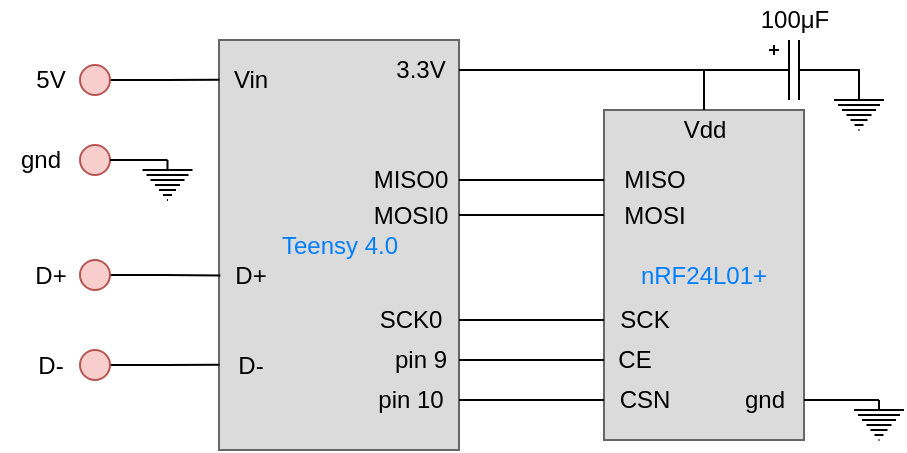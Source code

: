 <mxfile version="14.6.13" type="device"><diagram id="3bfLOZuhOCqwedGYhLki" name="Page-1"><mxGraphModel dx="750" dy="651" grid="1" gridSize="10" guides="1" tooltips="1" connect="1" arrows="1" fold="1" page="1" pageScale="1" pageWidth="850" pageHeight="1100" math="0" shadow="0"><root><mxCell id="0"/><mxCell id="1" parent="0"/><mxCell id="SLjoavYJv7U1EhsGJixM-14" value="5V" style="text;html=1;align=center;verticalAlign=middle;resizable=0;points=[];autosize=1;strokeColor=none;" parent="1" vertex="1"><mxGeometry x="388" y="335" width="30" height="20" as="geometry"/></mxCell><mxCell id="SLjoavYJv7U1EhsGJixM-17" value="Teensy 4.0" style="rounded=0;whiteSpace=wrap;html=1;strokeColor=#666666;fillColor=#DBDBDB;fontColor=#007FFF;" parent="1" vertex="1"><mxGeometry x="487.5" y="325" width="120" height="205" as="geometry"/></mxCell><mxCell id="SLjoavYJv7U1EhsGJixM-20" value="Vin" style="text;html=1;align=center;verticalAlign=middle;resizable=0;points=[];autosize=1;strokeColor=none;" parent="1" vertex="1"><mxGeometry x="487.5" y="335" width="30" height="20" as="geometry"/></mxCell><mxCell id="0ntg6X1GoiLsDYdqZUFI-3" style="edgeStyle=orthogonalEdgeStyle;rounded=0;orthogonalLoop=1;jettySize=auto;html=1;exitX=1;exitY=0.5;exitDx=0;exitDy=0;entryX=0.008;entryY=0.495;entryDx=0;entryDy=0;entryPerimeter=0;endArrow=none;endFill=0;" edge="1" parent="1" source="SLjoavYJv7U1EhsGJixM-43" target="SLjoavYJv7U1EhsGJixM-20"><mxGeometry relative="1" as="geometry"/></mxCell><mxCell id="SLjoavYJv7U1EhsGJixM-43" value="" style="verticalLabelPosition=bottom;shadow=0;dashed=0;align=center;html=1;verticalAlign=top;strokeWidth=1;shape=ellipse;perimeter=ellipsePerimeter;fillColor=#f8cecc;strokeColor=#b85450;" parent="1" vertex="1"><mxGeometry x="418" y="337.5" width="15" height="15" as="geometry"/></mxCell><mxCell id="SLjoavYJv7U1EhsGJixM-50" value="" style="verticalLabelPosition=bottom;shadow=0;dashed=0;align=center;html=1;verticalAlign=top;strokeWidth=1;shape=ellipse;perimeter=ellipsePerimeter;fillColor=#f8cecc;strokeColor=#b85450;" parent="1" vertex="1"><mxGeometry x="418" y="377.5" width="15" height="15" as="geometry"/></mxCell><mxCell id="SLjoavYJv7U1EhsGJixM-51" value="gnd" style="text;html=1;align=center;verticalAlign=middle;resizable=0;points=[];autosize=1;strokeColor=none;" parent="1" vertex="1"><mxGeometry x="378" y="375" width="40" height="20" as="geometry"/></mxCell><mxCell id="SLjoavYJv7U1EhsGJixM-54" style="edgeStyle=orthogonalEdgeStyle;rounded=0;orthogonalLoop=1;jettySize=auto;html=1;exitX=0.5;exitY=0;exitDx=0;exitDy=0;exitPerimeter=0;entryX=1;entryY=0.5;entryDx=0;entryDy=0;endArrow=none;endFill=0;" parent="1" source="SLjoavYJv7U1EhsGJixM-52" target="SLjoavYJv7U1EhsGJixM-50" edge="1"><mxGeometry relative="1" as="geometry"><Array as="points"><mxPoint x="461.75" y="385.5"/></Array></mxGeometry></mxCell><mxCell id="SLjoavYJv7U1EhsGJixM-52" value="" style="pointerEvents=1;verticalLabelPosition=bottom;shadow=0;dashed=0;align=center;html=1;verticalAlign=top;shape=mxgraph.electrical.signal_sources.protective_earth;direction=east;" parent="1" vertex="1"><mxGeometry x="449.25" y="385" width="25" height="20" as="geometry"/></mxCell><mxCell id="0ntg6X1GoiLsDYdqZUFI-14" style="edgeStyle=orthogonalEdgeStyle;rounded=0;orthogonalLoop=1;jettySize=auto;html=1;endArrow=none;endFill=0;" edge="1" parent="1" source="SLjoavYJv7U1EhsGJixM-55"><mxGeometry relative="1" as="geometry"><mxPoint x="730" y="340.0" as="targetPoint"/></mxGeometry></mxCell><mxCell id="SLjoavYJv7U1EhsGJixM-55" value="3.3V" style="text;html=1;align=center;verticalAlign=middle;resizable=0;points=[];autosize=1;strokeColor=none;" parent="1" vertex="1"><mxGeometry x="567.5" y="330" width="40" height="20" as="geometry"/></mxCell><mxCell id="SLjoavYJv7U1EhsGJixM-94" value="&lt;font&gt;nRF24L01+&lt;/font&gt;" style="rounded=0;whiteSpace=wrap;html=1;strokeColor=#666666;fillColor=#DBDBDB;fontColor=#007FFF;" parent="1" vertex="1"><mxGeometry x="680" y="360" width="100" height="165" as="geometry"/></mxCell><mxCell id="SLjoavYJv7U1EhsGJixM-99" value="CSN" style="text;html=1;align=center;verticalAlign=middle;resizable=0;points=[];autosize=1;strokeColor=none;fontSize=12;fontColor=#000000;" parent="1" vertex="1"><mxGeometry x="680" y="495" width="40" height="20" as="geometry"/></mxCell><mxCell id="SLjoavYJv7U1EhsGJixM-100" value="CE" style="text;html=1;align=center;verticalAlign=middle;resizable=0;points=[];autosize=1;strokeColor=none;fontSize=12;fontColor=#000000;" parent="1" vertex="1"><mxGeometry x="680" y="475" width="30" height="20" as="geometry"/></mxCell><mxCell id="SLjoavYJv7U1EhsGJixM-101" value="MOSI" style="text;html=1;align=center;verticalAlign=middle;resizable=0;points=[];autosize=1;strokeColor=none;fontSize=12;fontColor=#000000;" parent="1" vertex="1"><mxGeometry x="680" y="402.5" width="50" height="20" as="geometry"/></mxCell><mxCell id="SLjoavYJv7U1EhsGJixM-102" value="MISO" style="text;html=1;align=center;verticalAlign=middle;resizable=0;points=[];autosize=1;strokeColor=none;fontSize=12;fontColor=#000000;" parent="1" vertex="1"><mxGeometry x="680" y="385" width="50" height="20" as="geometry"/></mxCell><mxCell id="SLjoavYJv7U1EhsGJixM-145" style="edgeStyle=orthogonalEdgeStyle;rounded=0;orthogonalLoop=1;jettySize=auto;html=1;fontSize=12;fontColor=#007FFF;endArrow=none;endFill=0;" parent="1" source="SLjoavYJv7U1EhsGJixM-103" edge="1"><mxGeometry relative="1" as="geometry"><mxPoint x="730" y="350" as="targetPoint"/><Array as="points"><mxPoint x="730" y="340"/><mxPoint x="730" y="340"/></Array></mxGeometry></mxCell><mxCell id="SLjoavYJv7U1EhsGJixM-103" value="Vdd" style="text;html=1;align=center;verticalAlign=middle;resizable=0;points=[];autosize=1;strokeColor=none;fontSize=12;fontColor=#000000;" parent="1" vertex="1"><mxGeometry x="710" y="360" width="40" height="20" as="geometry"/></mxCell><mxCell id="SLjoavYJv7U1EhsGJixM-104" value="gnd" style="text;html=1;align=center;verticalAlign=middle;resizable=0;points=[];autosize=1;strokeColor=none;fontSize=12;fontColor=#000000;" parent="1" vertex="1"><mxGeometry x="740" y="495" width="40" height="20" as="geometry"/></mxCell><mxCell id="SLjoavYJv7U1EhsGJixM-105" value="SCK" style="text;html=1;align=center;verticalAlign=middle;resizable=0;points=[];autosize=1;strokeColor=none;fontSize=12;fontColor=#000000;" parent="1" vertex="1"><mxGeometry x="680" y="455" width="40" height="20" as="geometry"/></mxCell><mxCell id="SLjoavYJv7U1EhsGJixM-118" style="edgeStyle=orthogonalEdgeStyle;rounded=0;orthogonalLoop=1;jettySize=auto;html=1;entryX=0;entryY=0.5;entryDx=0;entryDy=0;entryPerimeter=0;fontSize=12;fontColor=#000000;endArrow=none;endFill=0;" parent="1" source="SLjoavYJv7U1EhsGJixM-106" target="SLjoavYJv7U1EhsGJixM-101" edge="1"><mxGeometry relative="1" as="geometry"/></mxCell><mxCell id="SLjoavYJv7U1EhsGJixM-106" value="MOSI0" style="text;html=1;align=center;verticalAlign=middle;resizable=0;points=[];autosize=1;strokeColor=none;fontSize=12;fontColor=#000000;" parent="1" vertex="1"><mxGeometry x="557.5" y="402.5" width="50" height="20" as="geometry"/></mxCell><mxCell id="SLjoavYJv7U1EhsGJixM-117" style="edgeStyle=orthogonalEdgeStyle;rounded=0;orthogonalLoop=1;jettySize=auto;html=1;entryX=0;entryY=0.5;entryDx=0;entryDy=0;entryPerimeter=0;fontSize=12;fontColor=#000000;endArrow=none;endFill=0;" parent="1" source="SLjoavYJv7U1EhsGJixM-107" target="SLjoavYJv7U1EhsGJixM-102" edge="1"><mxGeometry relative="1" as="geometry"/></mxCell><mxCell id="SLjoavYJv7U1EhsGJixM-107" value="MISO0" style="text;html=1;align=center;verticalAlign=middle;resizable=0;points=[];autosize=1;strokeColor=none;fontSize=12;fontColor=#000000;" parent="1" vertex="1"><mxGeometry x="557.5" y="385" width="50" height="20" as="geometry"/></mxCell><mxCell id="SLjoavYJv7U1EhsGJixM-114" style="edgeStyle=orthogonalEdgeStyle;rounded=0;orthogonalLoop=1;jettySize=auto;html=1;entryX=0;entryY=0.5;entryDx=0;entryDy=0;entryPerimeter=0;fontSize=12;fontColor=#000000;endArrow=none;endFill=0;" parent="1" source="SLjoavYJv7U1EhsGJixM-108" target="SLjoavYJv7U1EhsGJixM-105" edge="1"><mxGeometry relative="1" as="geometry"/></mxCell><mxCell id="SLjoavYJv7U1EhsGJixM-108" value="SCK0" style="text;html=1;align=center;verticalAlign=middle;resizable=0;points=[];autosize=1;strokeColor=none;fontSize=12;fontColor=#000000;" parent="1" vertex="1"><mxGeometry x="557.5" y="455" width="50" height="20" as="geometry"/></mxCell><mxCell id="SLjoavYJv7U1EhsGJixM-113" style="edgeStyle=orthogonalEdgeStyle;rounded=0;orthogonalLoop=1;jettySize=auto;html=1;entryX=0;entryY=0.5;entryDx=0;entryDy=0;entryPerimeter=0;fontSize=12;fontColor=#000000;endArrow=none;endFill=0;" parent="1" source="SLjoavYJv7U1EhsGJixM-109" target="SLjoavYJv7U1EhsGJixM-100" edge="1"><mxGeometry relative="1" as="geometry"/></mxCell><mxCell id="SLjoavYJv7U1EhsGJixM-109" value="pin 9" style="text;html=1;align=center;verticalAlign=middle;resizable=0;points=[];autosize=1;strokeColor=none;fontSize=12;fontColor=#000000;" parent="1" vertex="1"><mxGeometry x="567.5" y="475" width="40" height="20" as="geometry"/></mxCell><mxCell id="SLjoavYJv7U1EhsGJixM-112" style="edgeStyle=orthogonalEdgeStyle;rounded=0;orthogonalLoop=1;jettySize=auto;html=1;entryX=0;entryY=0.5;entryDx=0;entryDy=0;entryPerimeter=0;fontSize=12;fontColor=#000000;endArrow=none;endFill=0;" parent="1" source="SLjoavYJv7U1EhsGJixM-110" target="SLjoavYJv7U1EhsGJixM-99" edge="1"><mxGeometry relative="1" as="geometry"/></mxCell><mxCell id="SLjoavYJv7U1EhsGJixM-110" value="pin 10" style="text;html=1;align=center;verticalAlign=middle;resizable=0;points=[];autosize=1;strokeColor=none;fontSize=12;fontColor=#000000;" parent="1" vertex="1"><mxGeometry x="557.5" y="495" width="50" height="20" as="geometry"/></mxCell><mxCell id="SLjoavYJv7U1EhsGJixM-123" style="edgeStyle=orthogonalEdgeStyle;rounded=0;orthogonalLoop=1;jettySize=auto;html=1;exitX=0;exitY=0.5;exitDx=0;exitDy=0;exitPerimeter=0;entryX=0.5;entryY=0;entryDx=0;entryDy=0;entryPerimeter=0;fontSize=12;fontColor=#000000;endArrow=none;endFill=0;" parent="1" source="SLjoavYJv7U1EhsGJixM-120" edge="1"><mxGeometry relative="1" as="geometry"><mxPoint x="730" y="345.0" as="targetPoint"/></mxGeometry></mxCell><mxCell id="SLjoavYJv7U1EhsGJixM-127" style="edgeStyle=orthogonalEdgeStyle;rounded=0;orthogonalLoop=1;jettySize=auto;html=1;exitX=1;exitY=0.5;exitDx=0;exitDy=0;exitPerimeter=0;entryX=0.5;entryY=0;entryDx=0;entryDy=0;entryPerimeter=0;fontSize=12;fontColor=#000000;endArrow=none;endFill=0;" parent="1" source="SLjoavYJv7U1EhsGJixM-120" target="SLjoavYJv7U1EhsGJixM-121" edge="1"><mxGeometry relative="1" as="geometry"/></mxCell><mxCell id="SLjoavYJv7U1EhsGJixM-120" value="" style="pointerEvents=1;verticalLabelPosition=bottom;shadow=0;dashed=0;align=center;html=1;verticalAlign=top;shape=mxgraph.electrical.capacitors.capacitor_5;direction=east;" parent="1" vertex="1"><mxGeometry x="750" y="325" width="50" height="30" as="geometry"/></mxCell><mxCell id="SLjoavYJv7U1EhsGJixM-121" value="" style="pointerEvents=1;verticalLabelPosition=bottom;shadow=0;dashed=0;align=center;html=1;verticalAlign=top;shape=mxgraph.electrical.signal_sources.protective_earth;" parent="1" vertex="1"><mxGeometry x="795" y="350" width="25" height="20" as="geometry"/></mxCell><mxCell id="SLjoavYJv7U1EhsGJixM-122" value="100μF" style="text;html=1;align=center;verticalAlign=middle;resizable=0;points=[];autosize=1;strokeColor=none;" parent="1" vertex="1"><mxGeometry x="750" y="305" width="50" height="20" as="geometry"/></mxCell><mxCell id="SLjoavYJv7U1EhsGJixM-142" style="edgeStyle=orthogonalEdgeStyle;rounded=0;orthogonalLoop=1;jettySize=auto;html=1;exitX=0.5;exitY=0;exitDx=0;exitDy=0;exitPerimeter=0;entryX=1;entryY=0.502;entryDx=0;entryDy=0;entryPerimeter=0;fontSize=12;fontColor=#007FFF;endArrow=none;endFill=0;" parent="1" source="SLjoavYJv7U1EhsGJixM-140" target="SLjoavYJv7U1EhsGJixM-104" edge="1"><mxGeometry relative="1" as="geometry"/></mxCell><mxCell id="SLjoavYJv7U1EhsGJixM-140" value="" style="pointerEvents=1;verticalLabelPosition=bottom;shadow=0;dashed=0;align=center;html=1;verticalAlign=top;shape=mxgraph.electrical.signal_sources.protective_earth;fontSize=12;" parent="1" vertex="1"><mxGeometry x="805" y="505" width="25" height="20" as="geometry"/></mxCell><mxCell id="0ntg6X1GoiLsDYdqZUFI-11" style="edgeStyle=orthogonalEdgeStyle;rounded=0;orthogonalLoop=1;jettySize=auto;html=1;exitX=1;exitY=0.5;exitDx=0;exitDy=0;entryX=0.022;entryY=0.51;entryDx=0;entryDy=0;entryPerimeter=0;endArrow=none;endFill=0;" edge="1" parent="1" source="0ntg6X1GoiLsDYdqZUFI-4" target="0ntg6X1GoiLsDYdqZUFI-8"><mxGeometry relative="1" as="geometry"/></mxCell><mxCell id="0ntg6X1GoiLsDYdqZUFI-4" value="" style="verticalLabelPosition=bottom;shadow=0;dashed=0;align=center;html=1;verticalAlign=top;strokeWidth=1;shape=ellipse;perimeter=ellipsePerimeter;fillColor=#f8cecc;strokeColor=#b85450;" vertex="1" parent="1"><mxGeometry x="418" y="435" width="15" height="15" as="geometry"/></mxCell><mxCell id="0ntg6X1GoiLsDYdqZUFI-12" style="edgeStyle=orthogonalEdgeStyle;rounded=0;orthogonalLoop=1;jettySize=auto;html=1;exitX=1;exitY=0.5;exitDx=0;exitDy=0;entryX=0.009;entryY=0.493;entryDx=0;entryDy=0;entryPerimeter=0;endArrow=none;endFill=0;" edge="1" parent="1" source="0ntg6X1GoiLsDYdqZUFI-5" target="0ntg6X1GoiLsDYdqZUFI-9"><mxGeometry relative="1" as="geometry"/></mxCell><mxCell id="0ntg6X1GoiLsDYdqZUFI-5" value="" style="verticalLabelPosition=bottom;shadow=0;dashed=0;align=center;html=1;verticalAlign=top;strokeWidth=1;shape=ellipse;perimeter=ellipsePerimeter;fillColor=#f8cecc;strokeColor=#b85450;" vertex="1" parent="1"><mxGeometry x="418" y="480" width="15" height="15" as="geometry"/></mxCell><mxCell id="0ntg6X1GoiLsDYdqZUFI-6" value="D+" style="text;html=1;align=center;verticalAlign=middle;resizable=0;points=[];autosize=1;strokeColor=none;" vertex="1" parent="1"><mxGeometry x="388" y="432.5" width="30" height="20" as="geometry"/></mxCell><mxCell id="0ntg6X1GoiLsDYdqZUFI-7" value="D-" style="text;html=1;align=center;verticalAlign=middle;resizable=0;points=[];autosize=1;strokeColor=none;" vertex="1" parent="1"><mxGeometry x="388" y="477.5" width="30" height="20" as="geometry"/></mxCell><mxCell id="0ntg6X1GoiLsDYdqZUFI-8" value="D+" style="text;html=1;align=center;verticalAlign=middle;resizable=0;points=[];autosize=1;strokeColor=none;" vertex="1" parent="1"><mxGeometry x="487.5" y="432.5" width="30" height="20" as="geometry"/></mxCell><mxCell id="0ntg6X1GoiLsDYdqZUFI-9" value="D-" style="text;html=1;align=center;verticalAlign=middle;resizable=0;points=[];autosize=1;strokeColor=none;" vertex="1" parent="1"><mxGeometry x="487.5" y="477.5" width="30" height="20" as="geometry"/></mxCell></root></mxGraphModel></diagram></mxfile>